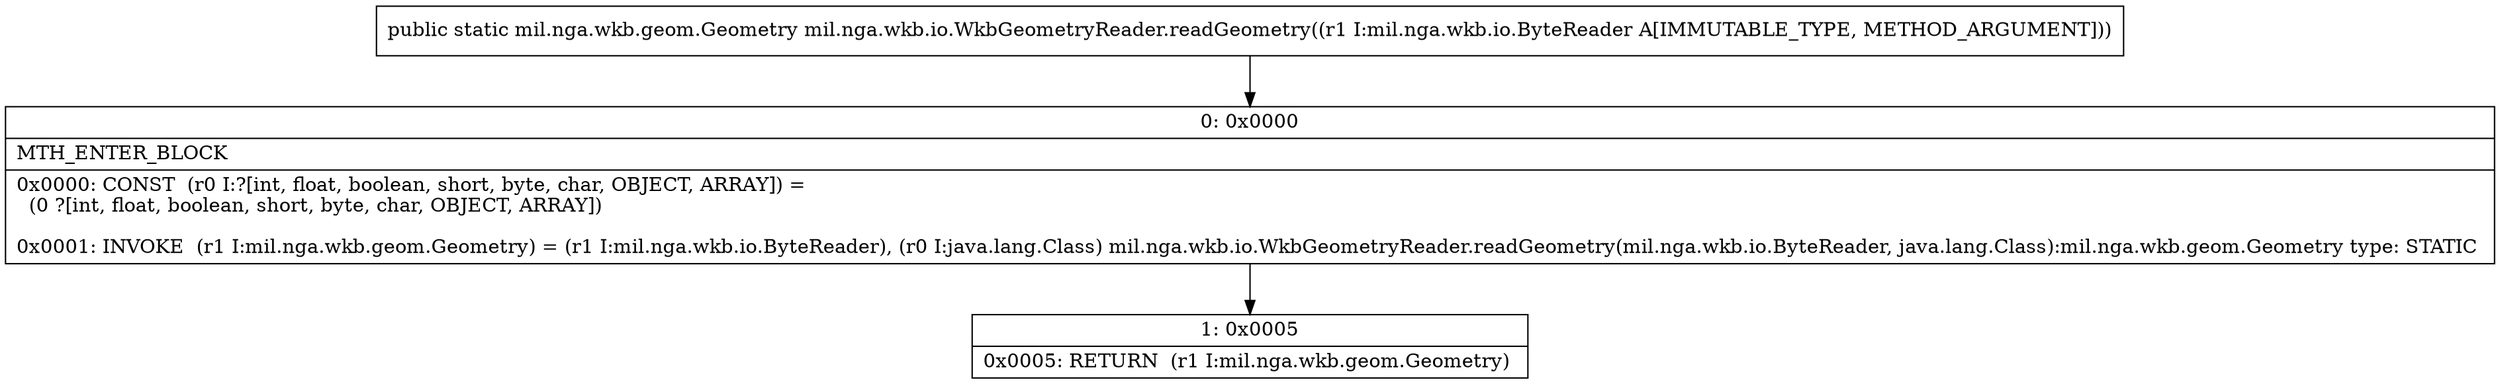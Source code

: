 digraph "CFG formil.nga.wkb.io.WkbGeometryReader.readGeometry(Lmil\/nga\/wkb\/io\/ByteReader;)Lmil\/nga\/wkb\/geom\/Geometry;" {
Node_0 [shape=record,label="{0\:\ 0x0000|MTH_ENTER_BLOCK\l|0x0000: CONST  (r0 I:?[int, float, boolean, short, byte, char, OBJECT, ARRAY]) = \l  (0 ?[int, float, boolean, short, byte, char, OBJECT, ARRAY])\l \l0x0001: INVOKE  (r1 I:mil.nga.wkb.geom.Geometry) = (r1 I:mil.nga.wkb.io.ByteReader), (r0 I:java.lang.Class) mil.nga.wkb.io.WkbGeometryReader.readGeometry(mil.nga.wkb.io.ByteReader, java.lang.Class):mil.nga.wkb.geom.Geometry type: STATIC \l}"];
Node_1 [shape=record,label="{1\:\ 0x0005|0x0005: RETURN  (r1 I:mil.nga.wkb.geom.Geometry) \l}"];
MethodNode[shape=record,label="{public static mil.nga.wkb.geom.Geometry mil.nga.wkb.io.WkbGeometryReader.readGeometry((r1 I:mil.nga.wkb.io.ByteReader A[IMMUTABLE_TYPE, METHOD_ARGUMENT])) }"];
MethodNode -> Node_0;
Node_0 -> Node_1;
}

